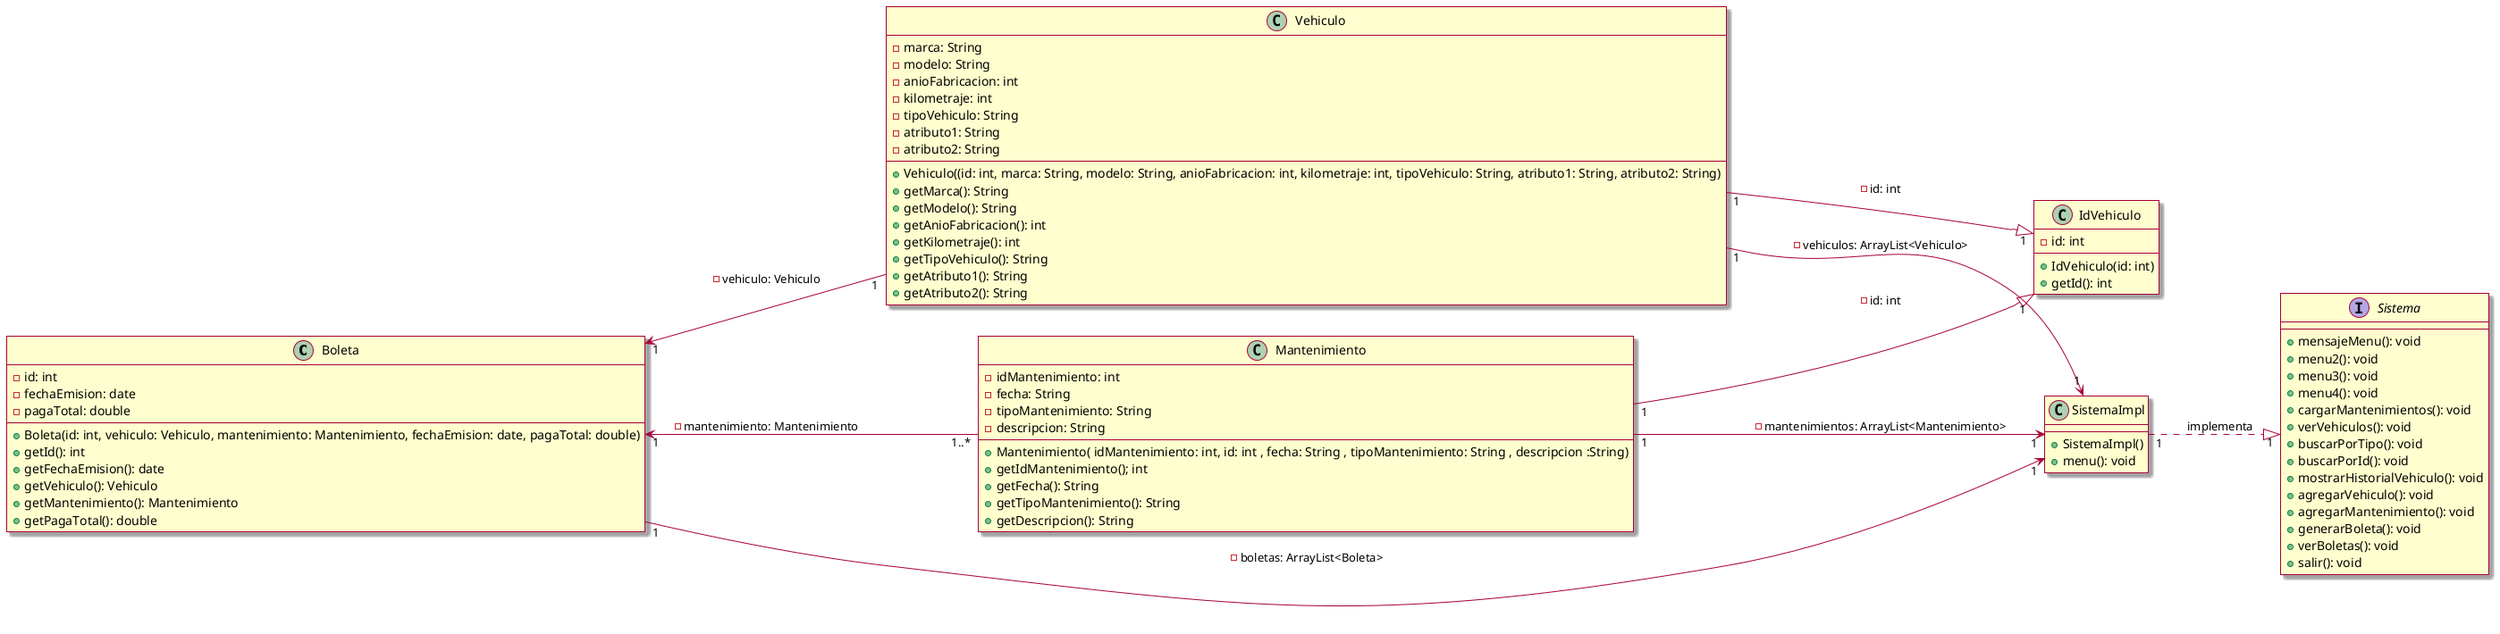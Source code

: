 @startuml
'https://plantuml.com/sequence-diagram
left to right direction
skin rose

class Boleta{
-id: int
-fechaEmision: date
-pagaTotal: double
+Boleta(id: int, vehiculo: Vehiculo, mantenimiento: Mantenimiento, fechaEmision: date, pagaTotal: double)
+getId(): int
+getFechaEmision(): date
+getVehiculo(): Vehiculo
+getMantenimiento(): Mantenimiento
+getPagaTotal(): double
}


class IdVehiculo{
    -id: int
    +IdVehiculo(id: int)
    +getId(): int
}

class Mantenimiento{
    -idMantenimiento: int
    -fecha: String
    -tipoMantenimiento: String
    -descripcion: String
    +Mantenimiento( idMantenimiento: int, id: int , fecha: String , tipoMantenimiento: String , descripcion :String)
    +getIdMantenimiento(); int
    +getFecha(): String
    +getTipoMantenimiento(): String
    +getDescripcion(): String
}

interface Sistema{
+mensajeMenu(): void
+menu2(): void
+menu3(): void
+menu4(): void
+cargarMantenimientos(): void
+verVehiculos(): void
+buscarPorTipo(): void
+buscarPorId(): void
+mostrarHistorialVehiculo(): void
+agregarVehiculo(): void
+agregarMantenimiento(): void
+generarBoleta(): void
+verBoletas(): void
+salir(): void
}

class SistemaImpl{
+SistemaImpl()
+menu(): void
}
class Vehiculo{
-marca: String
-modelo: String
-anioFabricacion: int
-kilometraje: int
-tipoVehiculo: String
-atributo1: String
-atributo2: String
+Vehiculo((id: int, marca: String, modelo: String, anioFabricacion: int, kilometraje: int, tipoVehiculo: String, atributo1: String, atributo2: String)
+getMarca(): String
+getModelo(): String
+getAnioFabricacion(): int
+getKilometraje(): int
+getTipoVehiculo(): String
+getAtributo1(): String
+getAtributo2(): String

}

Vehiculo"1" --|>"1" IdVehiculo : -id: int
Mantenimiento"1" --|>"1" IdVehiculo: -id: int

SistemaImpl"1" ..|>"1" Sistema: implementa
Vehiculo"1" -->"1" SistemaImpl: -vehiculos: ArrayList<Vehiculo>
Mantenimiento"1" -->"1" SistemaImpl: -mantenimientos: ArrayList<Mantenimiento>

Boleta"1" <--"1" Vehiculo: -vehiculo: Vehiculo
Boleta"1" <--"1..*" Mantenimiento: -mantenimiento: Mantenimiento
Boleta "1" --> "1" SistemaImpl: -boletas: ArrayList<Boleta>


@enduml